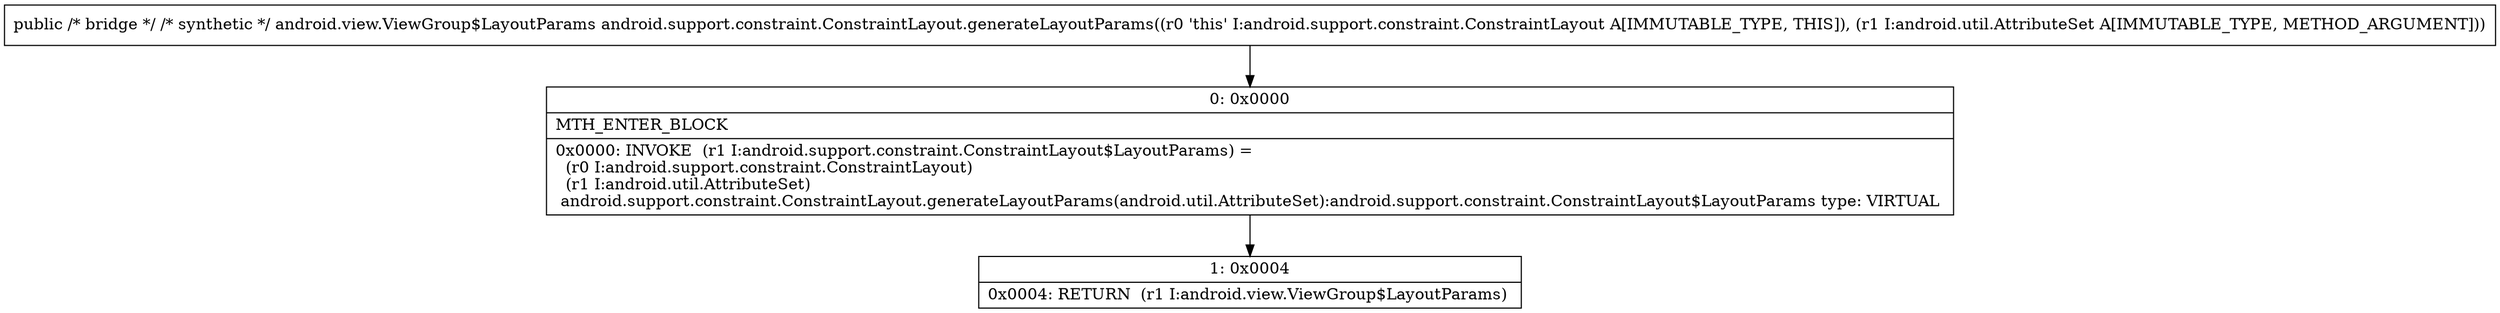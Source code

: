 digraph "CFG forandroid.support.constraint.ConstraintLayout.generateLayoutParams(Landroid\/util\/AttributeSet;)Landroid\/view\/ViewGroup$LayoutParams;" {
Node_0 [shape=record,label="{0\:\ 0x0000|MTH_ENTER_BLOCK\l|0x0000: INVOKE  (r1 I:android.support.constraint.ConstraintLayout$LayoutParams) = \l  (r0 I:android.support.constraint.ConstraintLayout)\l  (r1 I:android.util.AttributeSet)\l android.support.constraint.ConstraintLayout.generateLayoutParams(android.util.AttributeSet):android.support.constraint.ConstraintLayout$LayoutParams type: VIRTUAL \l}"];
Node_1 [shape=record,label="{1\:\ 0x0004|0x0004: RETURN  (r1 I:android.view.ViewGroup$LayoutParams) \l}"];
MethodNode[shape=record,label="{public \/* bridge *\/ \/* synthetic *\/ android.view.ViewGroup$LayoutParams android.support.constraint.ConstraintLayout.generateLayoutParams((r0 'this' I:android.support.constraint.ConstraintLayout A[IMMUTABLE_TYPE, THIS]), (r1 I:android.util.AttributeSet A[IMMUTABLE_TYPE, METHOD_ARGUMENT])) }"];
MethodNode -> Node_0;
Node_0 -> Node_1;
}

